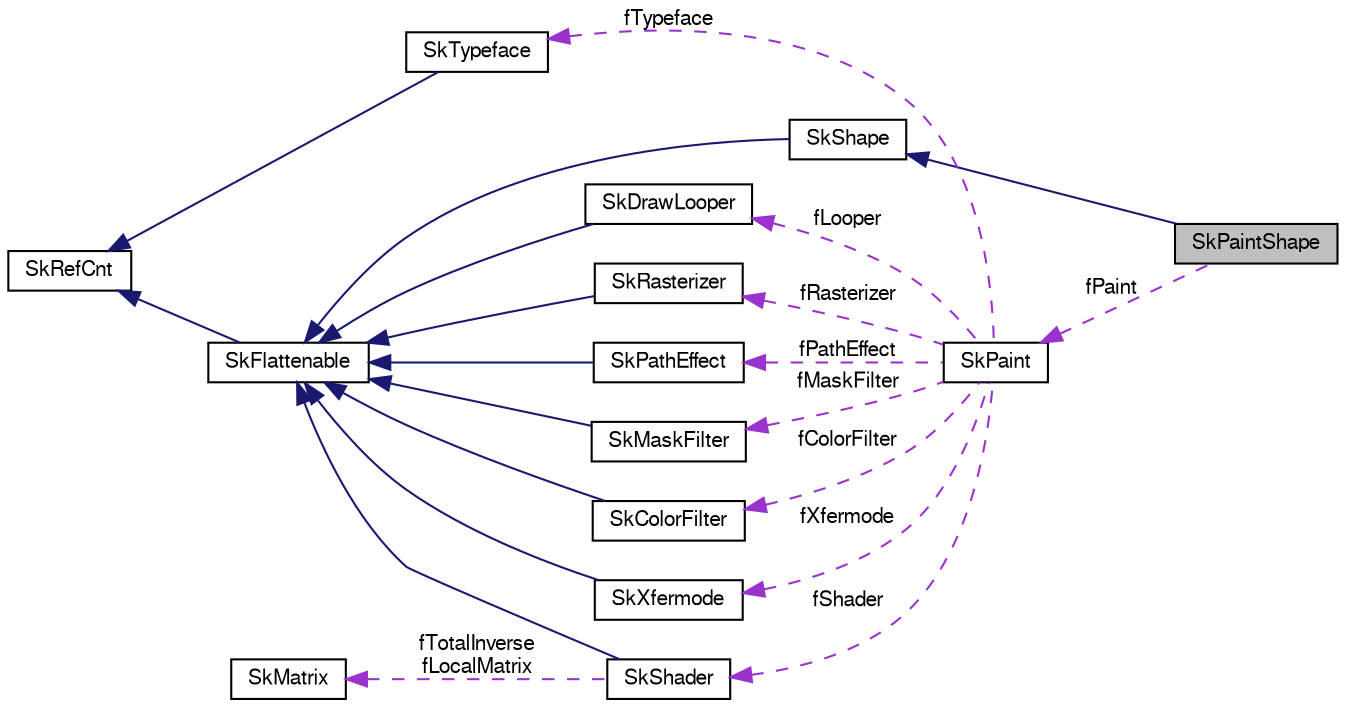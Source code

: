 digraph G
{
  edge [fontname="FreeSans",fontsize="10",labelfontname="FreeSans",labelfontsize="10"];
  node [fontname="FreeSans",fontsize="10",shape=record];
  rankdir=LR;
  Node1 [label="SkPaintShape",height=0.2,width=0.4,color="black", fillcolor="grey75", style="filled" fontcolor="black"];
  Node2 -> Node1 [dir=back,color="midnightblue",fontsize="10",style="solid",fontname="FreeSans"];
  Node2 [label="SkShape",height=0.2,width=0.4,color="black", fillcolor="white", style="filled",URL="$class_sk_shape.html"];
  Node3 -> Node2 [dir=back,color="midnightblue",fontsize="10",style="solid",fontname="FreeSans"];
  Node3 [label="SkFlattenable",height=0.2,width=0.4,color="black", fillcolor="white", style="filled",URL="$class_sk_flattenable.html"];
  Node4 -> Node3 [dir=back,color="midnightblue",fontsize="10",style="solid",fontname="FreeSans"];
  Node4 [label="SkRefCnt",height=0.2,width=0.4,color="black", fillcolor="white", style="filled",URL="$class_sk_ref_cnt.html"];
  Node5 -> Node1 [dir=back,color="darkorchid3",fontsize="10",style="dashed",label="fPaint",fontname="FreeSans"];
  Node5 [label="SkPaint",height=0.2,width=0.4,color="black", fillcolor="white", style="filled",URL="$class_sk_paint.html"];
  Node6 -> Node5 [dir=back,color="darkorchid3",fontsize="10",style="dashed",label="fPathEffect",fontname="FreeSans"];
  Node6 [label="SkPathEffect",height=0.2,width=0.4,color="black", fillcolor="white", style="filled",URL="$class_sk_path_effect.html"];
  Node3 -> Node6 [dir=back,color="midnightblue",fontsize="10",style="solid",fontname="FreeSans"];
  Node7 -> Node5 [dir=back,color="darkorchid3",fontsize="10",style="dashed",label="fMaskFilter",fontname="FreeSans"];
  Node7 [label="SkMaskFilter",height=0.2,width=0.4,color="black", fillcolor="white", style="filled",URL="$class_sk_mask_filter.html"];
  Node3 -> Node7 [dir=back,color="midnightblue",fontsize="10",style="solid",fontname="FreeSans"];
  Node8 -> Node5 [dir=back,color="darkorchid3",fontsize="10",style="dashed",label="fColorFilter",fontname="FreeSans"];
  Node8 [label="SkColorFilter",height=0.2,width=0.4,color="black", fillcolor="white", style="filled",URL="$class_sk_color_filter.html"];
  Node3 -> Node8 [dir=back,color="midnightblue",fontsize="10",style="solid",fontname="FreeSans"];
  Node9 -> Node5 [dir=back,color="darkorchid3",fontsize="10",style="dashed",label="fShader",fontname="FreeSans"];
  Node9 [label="SkShader",height=0.2,width=0.4,color="black", fillcolor="white", style="filled",URL="$class_sk_shader.html"];
  Node3 -> Node9 [dir=back,color="midnightblue",fontsize="10",style="solid",fontname="FreeSans"];
  Node10 -> Node9 [dir=back,color="darkorchid3",fontsize="10",style="dashed",label="fTotalInverse\nfLocalMatrix",fontname="FreeSans"];
  Node10 [label="SkMatrix",height=0.2,width=0.4,color="black", fillcolor="white", style="filled",URL="$class_sk_matrix.html"];
  Node11 -> Node5 [dir=back,color="darkorchid3",fontsize="10",style="dashed",label="fTypeface",fontname="FreeSans"];
  Node11 [label="SkTypeface",height=0.2,width=0.4,color="black", fillcolor="white", style="filled",URL="$class_sk_typeface.html"];
  Node4 -> Node11 [dir=back,color="midnightblue",fontsize="10",style="solid",fontname="FreeSans"];
  Node12 -> Node5 [dir=back,color="darkorchid3",fontsize="10",style="dashed",label="fXfermode",fontname="FreeSans"];
  Node12 [label="SkXfermode",height=0.2,width=0.4,color="black", fillcolor="white", style="filled",URL="$class_sk_xfermode.html"];
  Node3 -> Node12 [dir=back,color="midnightblue",fontsize="10",style="solid",fontname="FreeSans"];
  Node13 -> Node5 [dir=back,color="darkorchid3",fontsize="10",style="dashed",label="fLooper",fontname="FreeSans"];
  Node13 [label="SkDrawLooper",height=0.2,width=0.4,color="black", fillcolor="white", style="filled",URL="$class_sk_draw_looper.html"];
  Node3 -> Node13 [dir=back,color="midnightblue",fontsize="10",style="solid",fontname="FreeSans"];
  Node14 -> Node5 [dir=back,color="darkorchid3",fontsize="10",style="dashed",label="fRasterizer",fontname="FreeSans"];
  Node14 [label="SkRasterizer",height=0.2,width=0.4,color="black", fillcolor="white", style="filled",URL="$class_sk_rasterizer.html"];
  Node3 -> Node14 [dir=back,color="midnightblue",fontsize="10",style="solid",fontname="FreeSans"];
}
